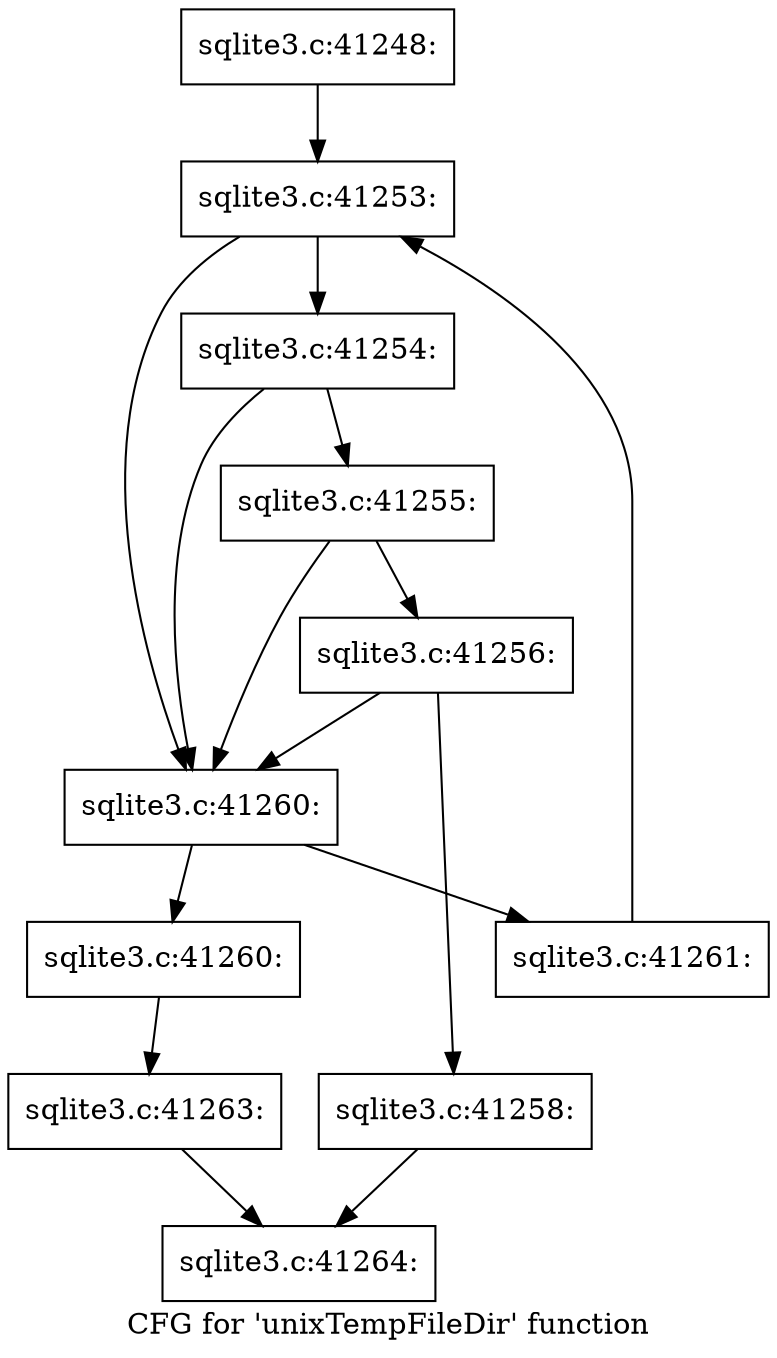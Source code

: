 digraph "CFG for 'unixTempFileDir' function" {
	label="CFG for 'unixTempFileDir' function";

	Node0x55c0f70ec540 [shape=record,label="{sqlite3.c:41248:}"];
	Node0x55c0f70ec540 -> Node0x55c0f70f0f30;
	Node0x55c0f70f0f30 [shape=record,label="{sqlite3.c:41253:}"];
	Node0x55c0f70f0f30 -> Node0x55c0f70f12a0;
	Node0x55c0f70f0f30 -> Node0x55c0f70f1150;
	Node0x55c0f70f12a0 [shape=record,label="{sqlite3.c:41254:}"];
	Node0x55c0f70f12a0 -> Node0x55c0f70f1220;
	Node0x55c0f70f12a0 -> Node0x55c0f70f1150;
	Node0x55c0f70f1220 [shape=record,label="{sqlite3.c:41255:}"];
	Node0x55c0f70f1220 -> Node0x55c0f70f11a0;
	Node0x55c0f70f1220 -> Node0x55c0f70f1150;
	Node0x55c0f70f11a0 [shape=record,label="{sqlite3.c:41256:}"];
	Node0x55c0f70f11a0 -> Node0x55c0f70f1100;
	Node0x55c0f70f11a0 -> Node0x55c0f70f1150;
	Node0x55c0f70f1100 [shape=record,label="{sqlite3.c:41258:}"];
	Node0x55c0f70f1100 -> Node0x55c0f70ec7d0;
	Node0x55c0f70f1150 [shape=record,label="{sqlite3.c:41260:}"];
	Node0x55c0f70f1150 -> Node0x55c0f70f24e0;
	Node0x55c0f70f1150 -> Node0x55c0f70f2530;
	Node0x55c0f70f24e0 [shape=record,label="{sqlite3.c:41260:}"];
	Node0x55c0f70f24e0 -> Node0x55c0f70f0eb0;
	Node0x55c0f70f2530 [shape=record,label="{sqlite3.c:41261:}"];
	Node0x55c0f70f2530 -> Node0x55c0f70f0f30;
	Node0x55c0f70f0eb0 [shape=record,label="{sqlite3.c:41263:}"];
	Node0x55c0f70f0eb0 -> Node0x55c0f70ec7d0;
	Node0x55c0f70ec7d0 [shape=record,label="{sqlite3.c:41264:}"];
}
